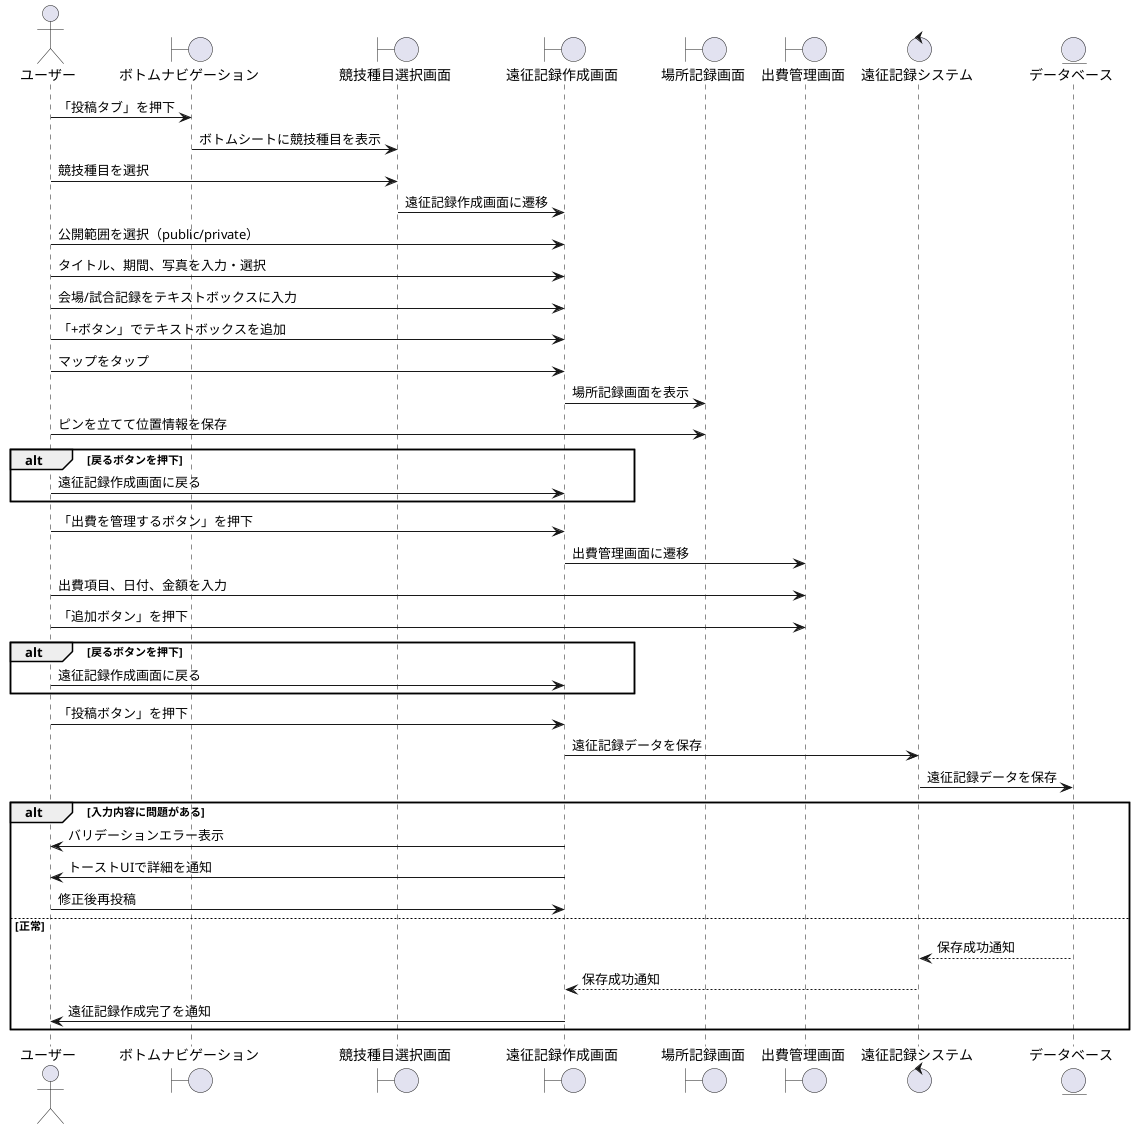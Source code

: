 @startuml
actor ユーザー as User
boundary "ボトムナビゲーション" as BottomNav
boundary "競技種目選択画面" as SportSelection
boundary "遠征記録作成画面" as RecordCreation
boundary "場所記録画面" as LocationRecord
boundary "出費管理画面" as ExpenseManagement
control "遠征記録システム" as System
entity "データベース" as DB

User -> BottomNav: 「投稿タブ」を押下
BottomNav -> SportSelection: ボトムシートに競技種目を表示
User -> SportSelection: 競技種目を選択
SportSelection -> RecordCreation: 遠征記録作成画面に遷移

User -> RecordCreation: 公開範囲を選択（public/private）
User -> RecordCreation: タイトル、期間、写真を入力・選択
User -> RecordCreation: 会場/試合記録をテキストボックスに入力
User -> RecordCreation: 「+ボタン」でテキストボックスを追加

User -> RecordCreation: マップをタップ
RecordCreation -> LocationRecord: 場所記録画面を表示
User -> LocationRecord: ピンを立てて位置情報を保存
alt 戻るボタンを押下
    User -> RecordCreation: 遠征記録作成画面に戻る
end

User -> RecordCreation: 「出費を管理するボタン」を押下
RecordCreation -> ExpenseManagement: 出費管理画面に遷移
User -> ExpenseManagement: 出費項目、日付、金額を入力
User -> ExpenseManagement: 「追加ボタン」を押下
alt 戻るボタンを押下
    User -> RecordCreation: 遠征記録作成画面に戻る
end

User -> RecordCreation: 「投稿ボタン」を押下
RecordCreation -> System: 遠征記録データを保存
System -> DB: 遠征記録データを保存
alt 入力内容に問題がある
    RecordCreation -> User: バリデーションエラー表示
    RecordCreation -> User: トーストUIで詳細を通知
    User -> RecordCreation: 修正後再投稿
else 正常
    DB --> System: 保存成功通知
    System --> RecordCreation: 保存成功通知
    RecordCreation -> User: 遠征記録作成完了を通知
end

@enduml
